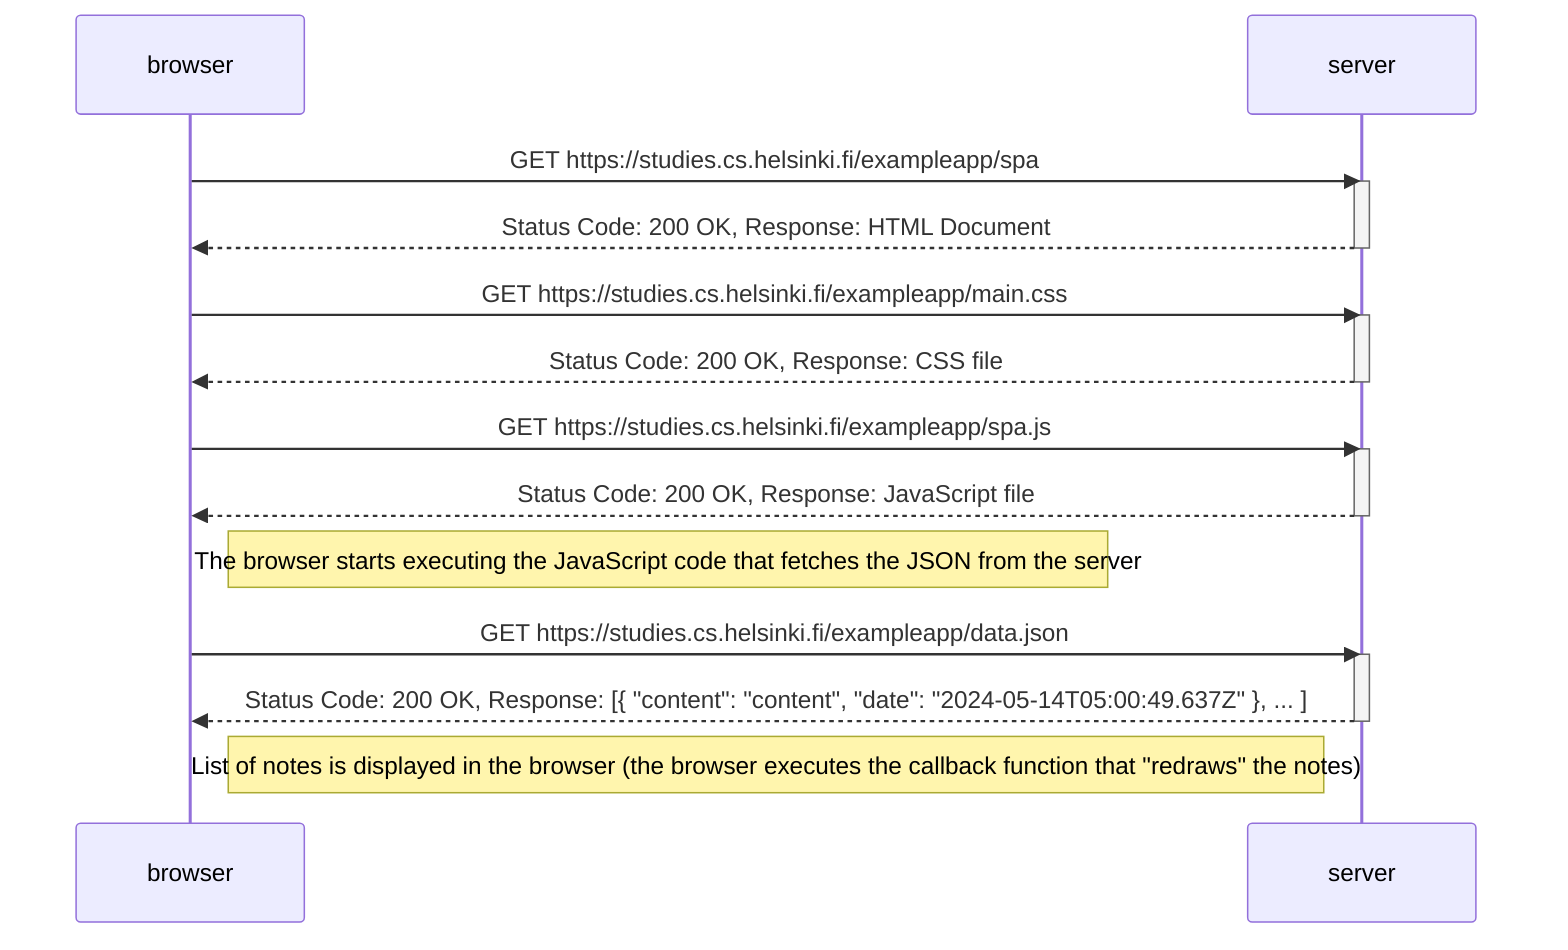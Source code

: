 sequenceDiagram
    participant browser
    participant server

    browser->>server: GET https://studies.cs.helsinki.fi/exampleapp/spa
    activate server
    server-->>browser: Status Code: 200 OK, Response: HTML Document
    deactivate server

    browser->>server: GET https://studies.cs.helsinki.fi/exampleapp/main.css
    activate server
    server-->>browser: Status Code: 200 OK, Response: CSS file
    deactivate server

    browser->>server: GET https://studies.cs.helsinki.fi/exampleapp/spa.js
    activate server
    server-->>browser: Status Code: 200 OK, Response: JavaScript file
    deactivate server

    Note right of browser: The browser starts executing the JavaScript code that fetches the JSON from the server

    browser->>server: GET https://studies.cs.helsinki.fi/exampleapp/data.json
    activate server
    server-->>browser: Status Code: 200 OK, Response: [{ "content": "content", "date": "2024-05-14T05:00:49.637Z" }, ... ]
    deactivate server

    Note right of browser: List of notes is displayed in the browser (the browser executes the callback function that "redraws" the notes)